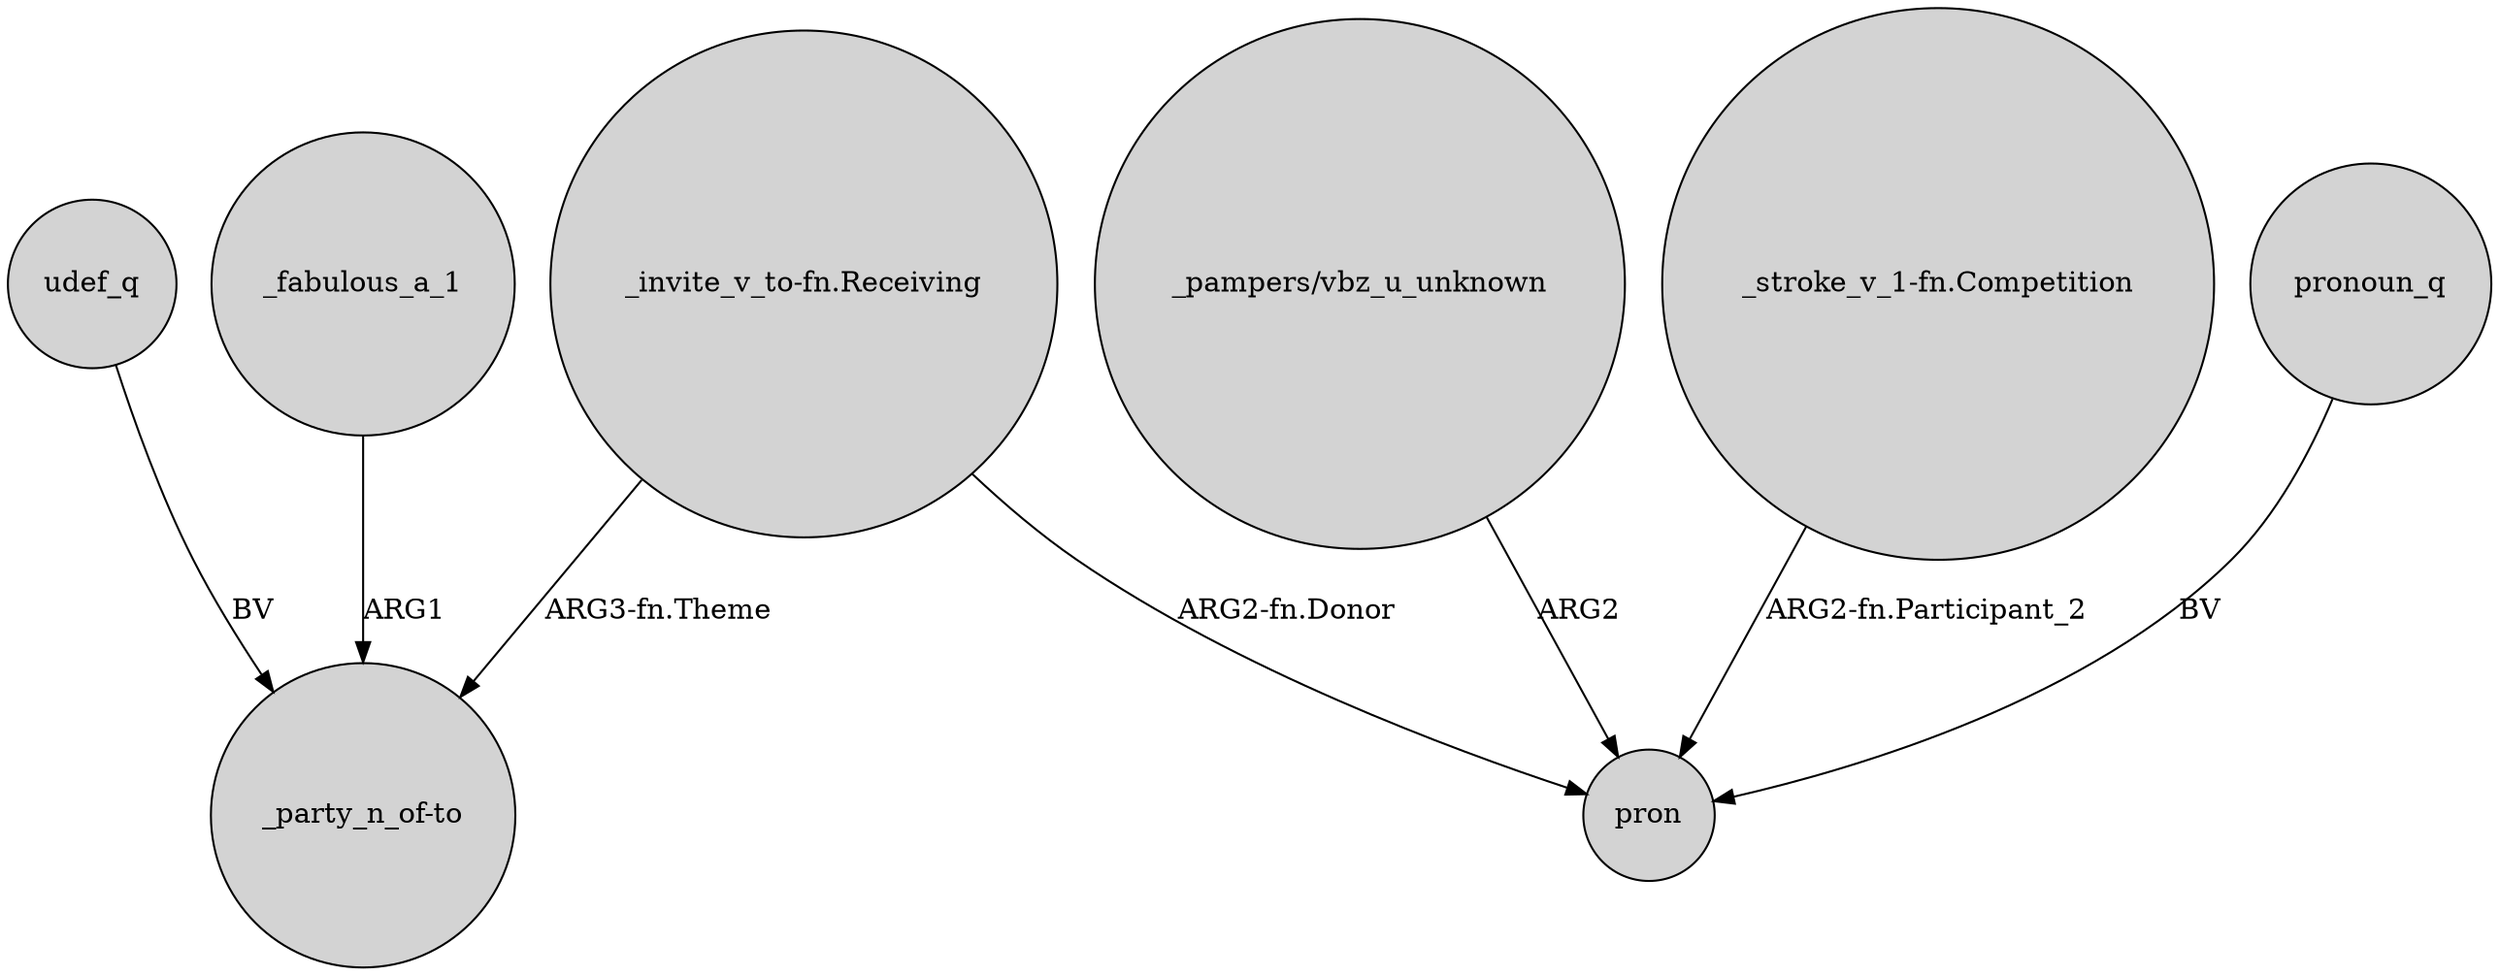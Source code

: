 digraph {
	node [shape=circle style=filled]
	"_stroke_v_1-fn.Competition" -> pron [label="ARG2-fn.Participant_2"]
	"_invite_v_to-fn.Receiving" -> "_party_n_of-to" [label="ARG3-fn.Theme"]
	"_invite_v_to-fn.Receiving" -> pron [label="ARG2-fn.Donor"]
	_fabulous_a_1 -> "_party_n_of-to" [label=ARG1]
	udef_q -> "_party_n_of-to" [label=BV]
	pronoun_q -> pron [label=BV]
	"_pampers/vbz_u_unknown" -> pron [label=ARG2]
}

